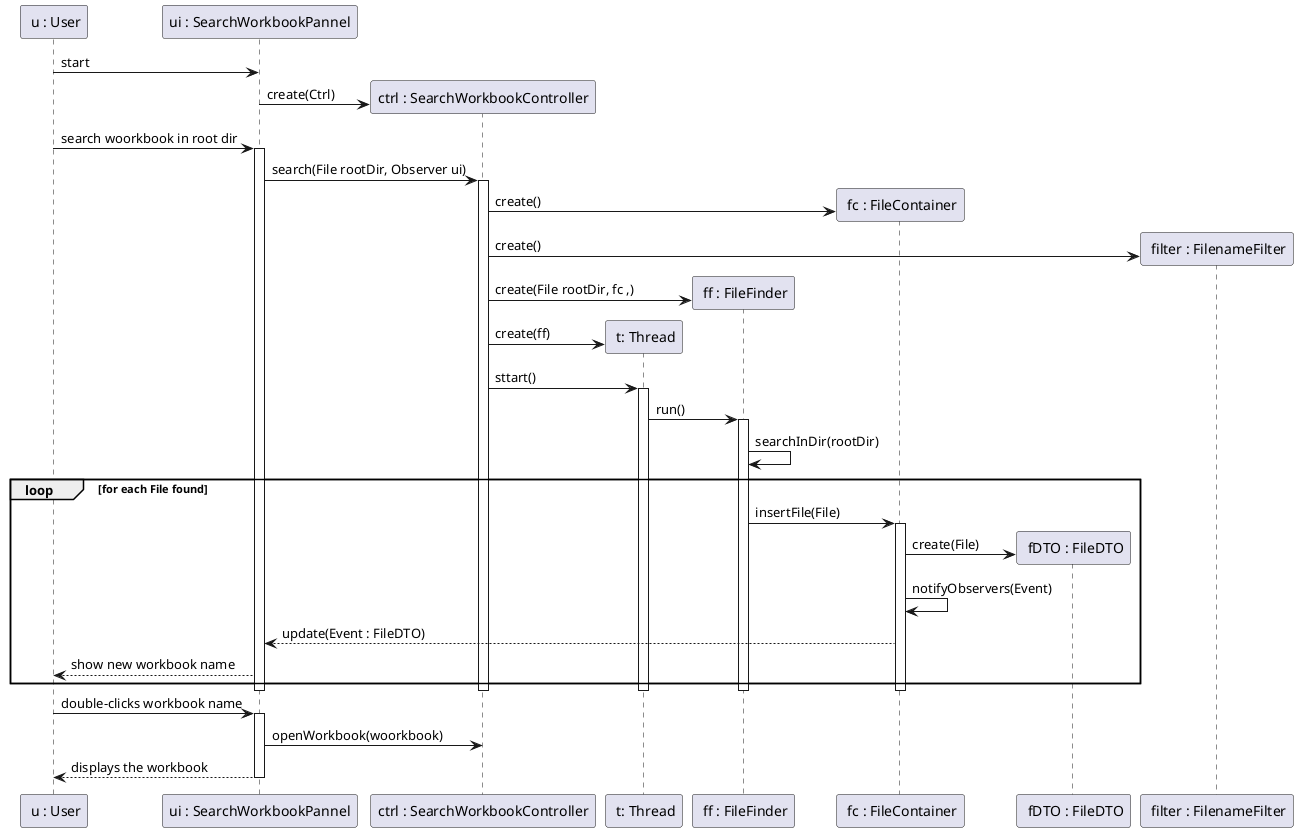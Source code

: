 @startuml s1_ipc_findworkbook_design_02.png

    participant " u : User" as u
    participant "ui : SearchWorkbookPannel" as ui
    participant "ctrl : SearchWorkbookController" as ctrl
    participant " t: Thread" as t
    participant " ff : FileFinder" as ff
    participant " fc : FileContainer" as fc
    participant " fDTO : FileDTO" as fDTO
    participant " filter : FilenameFilter" as filter
    
    u -> ui : start

    create ctrl
    ui -> ctrl : create(Ctrl)
    
    u -> ui : search woorkbook in root dir
    activate ui

    ui -> ctrl : search(File rootDir, Observer ui)    
    activate ctrl
    create fc
    ctrl -> fc : create()
    create filter
    ctrl -> filter : create()
    
    create ff
    ctrl -> ff : create(File rootDir, fc ,)

    create t
    ctrl -> t : create(ff)
    
    ctrl -> t : sttart()
    activate t
    t -> ff : run()
    activate ff
    ff -> ff : searchInDir(rootDir)
    
    loop for each File found
        ff -> fc : insertFile(File)
        activate fc
        create fDTO
        fc -> fDTO : create(File)
        fc -> fc : notifyObservers(Event)
        fc --> ui : update(Event : FileDTO)
        ui --> u : show new workbook name
    end
    
    deactivate fc
    deactivate ff
    deactivate t
    deactivate ctrl
    deactivate ui

    u -> ui : double-clicks workbook name
    activate ui
    ui -> ctrl : openWorkbook(woorkbook)
    
    ui --> u : displays the workbook
    deactivate ui

  'loop for Extension ext : extensions
  '	UIC -> EExample : uiExtension=getUIExtension(this);
  '	activate EExample
  '	create UIExt
  '	EExample -> UIExt : new(extension, uic)
  '	deactivate EExample
  '	UIExt -> UIExt : getSideBar();
  '	activate UIExt
  '	create cp
  '	UIExt -> cp :  new (uic)  	
  '	deactivate UIExt
  '	UIC -> UIC : uiExtensions.add(uiExtension);
  'end
@enduml